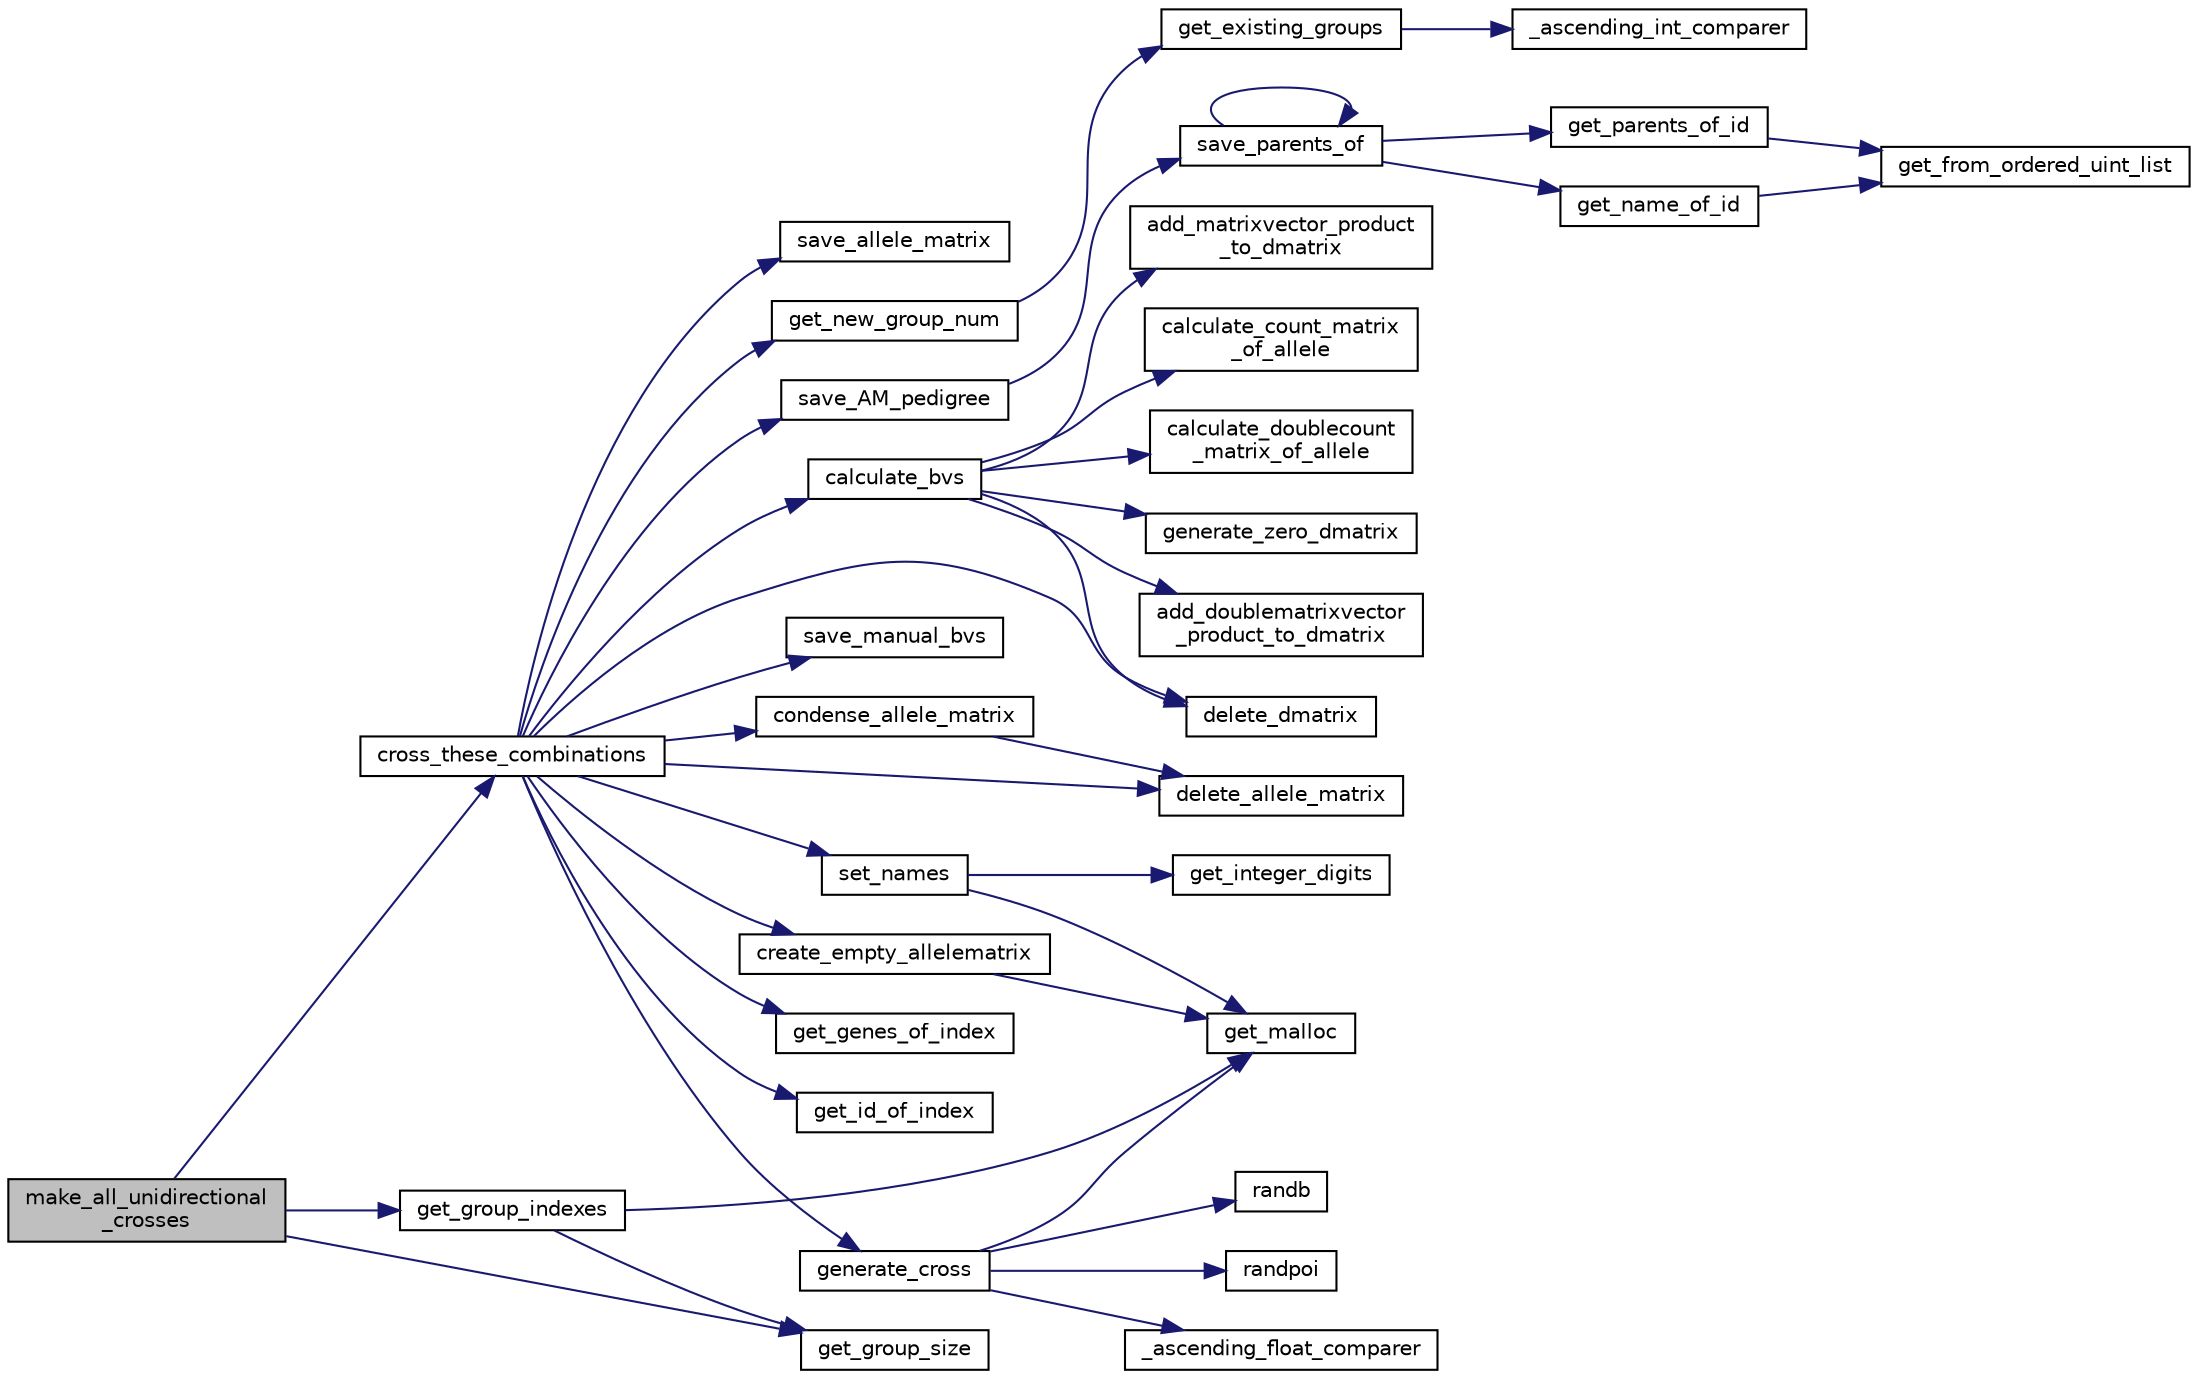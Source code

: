 digraph "make_all_unidirectional_crosses"
{
 // LATEX_PDF_SIZE
  edge [fontname="Helvetica",fontsize="10",labelfontname="Helvetica",labelfontsize="10"];
  node [fontname="Helvetica",fontsize="10",shape=record];
  rankdir="LR";
  Node1 [label="make_all_unidirectional\l_crosses",height=0.2,width=0.4,color="black", fillcolor="grey75", style="filled", fontcolor="black",tooltip="Perform crosses between all pairs of parents in the group from_group and allocates the resulting offs..."];
  Node1 -> Node2 [color="midnightblue",fontsize="10",style="solid",fontname="Helvetica"];
  Node2 [label="cross_these_combinations",height=0.2,width=0.4,color="black", fillcolor="white", style="filled",URL="$group__crossers.html#gabb793988799d792dfe4007efdf988068",tooltip="Performs the crosses of pairs of parents whose ids are provided in an array."];
  Node2 -> Node3 [color="midnightblue",fontsize="10",style="solid",fontname="Helvetica"];
  Node3 [label="calculate_bvs",height=0.2,width=0.4,color="black", fillcolor="white", style="filled",URL="$group__calculators.html#gab5b177cf40a7e28276c460d60a3ecbb5",tooltip="Calculates the fitness metric/breeding value for each genotype in the AlleleMatrix,..."];
  Node3 -> Node4 [color="midnightblue",fontsize="10",style="solid",fontname="Helvetica"];
  Node4 [label="add_doublematrixvector\l_product_to_dmatrix",height=0.2,width=0.4,color="black", fillcolor="white", style="filled",URL="$group__maths.html#gad2c9cda1aab9679e0bfe3c88959213c6",tooltip="Multiply two sets of a DecimalMatrix and vector, and add both products to the first column of a provi..."];
  Node3 -> Node5 [color="midnightblue",fontsize="10",style="solid",fontname="Helvetica"];
  Node5 [label="add_matrixvector_product\l_to_dmatrix",height=0.2,width=0.4,color="black", fillcolor="white", style="filled",URL="$group__maths.html#gabb8addf721442aecdd7dca3dfd955c3c",tooltip="Multiply a DecimalMatrix to a vector, and add that product to the first column of a provided DecimalM..."];
  Node3 -> Node6 [color="midnightblue",fontsize="10",style="solid",fontname="Helvetica"];
  Node6 [label="calculate_count_matrix\l_of_allele",height=0.2,width=0.4,color="black", fillcolor="white", style="filled",URL="$group__calculators.html#ga32b287af2e2955edd565eedf3043f02c",tooltip="Calculates the number of times at each marker that a particular allele appears for each genotype in a..."];
  Node3 -> Node7 [color="midnightblue",fontsize="10",style="solid",fontname="Helvetica"];
  Node7 [label="calculate_doublecount\l_matrix_of_allele",height=0.2,width=0.4,color="black", fillcolor="white", style="filled",URL="$group__calculators.html#ga3e812683e26615b797eb4cd98b694d52",tooltip="Calculates the number of times at each marker that two particular alleles appear for each genotype in..."];
  Node3 -> Node8 [color="midnightblue",fontsize="10",style="solid",fontname="Helvetica"];
  Node8 [label="delete_dmatrix",height=0.2,width=0.4,color="black", fillcolor="white", style="filled",URL="$group__deletors.html#gaaf6542d59034f88f9e1ec48e5f053c4a",tooltip="Deletes a DecimalMatrix and frees its memory."];
  Node3 -> Node9 [color="midnightblue",fontsize="10",style="solid",fontname="Helvetica"];
  Node9 [label="generate_zero_dmatrix",height=0.2,width=0.4,color="black", fillcolor="white", style="filled",URL="$group__maths.html#gabf3f578b0aa59d5b68ccd0738dd6a9d1",tooltip="Generates a matrix of c columns, r rows with all 0."];
  Node2 -> Node10 [color="midnightblue",fontsize="10",style="solid",fontname="Helvetica"];
  Node10 [label="condense_allele_matrix",height=0.2,width=0.4,color="black", fillcolor="white", style="filled",URL="$group__supporters.html#ga887027349503be24b1a847c9b833aaac",tooltip="A function to tidy the internal storage of genotypes after addition or deletion of genotypes in the S..."];
  Node10 -> Node11 [color="midnightblue",fontsize="10",style="solid",fontname="Helvetica"];
  Node11 [label="delete_allele_matrix",height=0.2,width=0.4,color="black", fillcolor="white", style="filled",URL="$group__deletors.html#gadd4a9c17e8c3e59fc00eee25635b110f",tooltip="Deletes the full AlleleMatrix object and frees its memory."];
  Node2 -> Node12 [color="midnightblue",fontsize="10",style="solid",fontname="Helvetica"];
  Node12 [label="create_empty_allelematrix",height=0.2,width=0.4,color="black", fillcolor="white", style="filled",URL="$group__loaders.html#gaa7eaf69609ea4cb99cf61c9ac4e8f9fd",tooltip="Creator for an empty AlleleMatrix object of a given size."];
  Node12 -> Node13 [color="midnightblue",fontsize="10",style="solid",fontname="Helvetica"];
  Node13 [label="get_malloc",height=0.2,width=0.4,color="black", fillcolor="white", style="filled",URL="$group__supporters.html#ga08d9e7703e6779d2122baa4309fca0ab",tooltip="Replace calls to malloc direct with this function, which errors and exits with status 2 if memory all..."];
  Node2 -> Node11 [color="midnightblue",fontsize="10",style="solid",fontname="Helvetica"];
  Node2 -> Node8 [color="midnightblue",fontsize="10",style="solid",fontname="Helvetica"];
  Node2 -> Node14 [color="midnightblue",fontsize="10",style="solid",fontname="Helvetica"];
  Node14 [label="generate_cross",height=0.2,width=0.4,color="black", fillcolor="white", style="filled",URL="$group__meiosis.html#gaa18b10bcd660dee5213868cc3244f826",tooltip="Get the alleles of the outcome of crossing two genotypes."];
  Node14 -> Node15 [color="midnightblue",fontsize="10",style="solid",fontname="Helvetica"];
  Node15 [label="_ascending_float_comparer",height=0.2,width=0.4,color="black", fillcolor="white", style="filled",URL="$group__supporters.html#ga3744bc6f3fcb52952d520029055e8af8",tooltip="Comparator function for qsort."];
  Node14 -> Node13 [color="midnightblue",fontsize="10",style="solid",fontname="Helvetica"];
  Node14 -> Node16 [color="midnightblue",fontsize="10",style="solid",fontname="Helvetica"];
  Node16 [label="randb",height=0.2,width=0.4,color="black", fillcolor="white", style="filled",URL="$group__maths.html#gad4e0f7934e82157e3115f8df7aec01f0",tooltip="Generates randomly one of 0 or 1, by splitting the output of rand() in half."];
  Node14 -> Node17 [color="midnightblue",fontsize="10",style="solid",fontname="Helvetica"];
  Node17 [label="randpoi",height=0.2,width=0.4,color="black", fillcolor="white", style="filled",URL="$group__maths.html#ga7d9dbe538d6fb096af14c3163c98e800",tooltip="Generates randomly a number from the Poisson distribution with parameter lambda, using the Knuth appr..."];
  Node2 -> Node18 [color="midnightblue",fontsize="10",style="solid",fontname="Helvetica"];
  Node18 [label="get_genes_of_index",height=0.2,width=0.4,color="black", fillcolor="white", style="filled",URL="$group__getters.html#gabb1b5976faef4289fa7d5338d43aafb8",tooltip="Get the alleles of a genotype by its index."];
  Node2 -> Node19 [color="midnightblue",fontsize="10",style="solid",fontname="Helvetica"];
  Node19 [label="get_id_of_index",height=0.2,width=0.4,color="black", fillcolor="white", style="filled",URL="$group__getters.html#ga67f649fd36494324e609b06fcc960785",tooltip="Get the id of a genotype by its index."];
  Node2 -> Node20 [color="midnightblue",fontsize="10",style="solid",fontname="Helvetica"];
  Node20 [label="get_new_group_num",height=0.2,width=0.4,color="black", fillcolor="white", style="filled",URL="$group__supporters.html#gae974a74145fe876e303e14336d3c5d3a",tooltip="Function to identify the next sequential integer that does not identify a group that currently has me..."];
  Node20 -> Node21 [color="midnightblue",fontsize="10",style="solid",fontname="Helvetica"];
  Node21 [label="get_existing_groups",height=0.2,width=0.4,color="black", fillcolor="white", style="filled",URL="$group__getters.html#ga9e5a5fb63d74d84617d91d4ae9acf1ee",tooltip="Identify every group number that currently has members."];
  Node21 -> Node22 [color="midnightblue",fontsize="10",style="solid",fontname="Helvetica"];
  Node22 [label="_ascending_int_comparer",height=0.2,width=0.4,color="black", fillcolor="white", style="filled",URL="$group__supporters.html#gadae2e9f7e1061cb20426ba2333b7629b",tooltip="Comparator function for qsort."];
  Node2 -> Node23 [color="midnightblue",fontsize="10",style="solid",fontname="Helvetica"];
  Node23 [label="save_allele_matrix",height=0.2,width=0.4,color="black", fillcolor="white", style="filled",URL="$group__savers.html#ga42a237afba9dc8f3a7339cb97d929cb6",tooltip="Prints all the genotype data saved in the linked list of AlleleMatrices starting with m to a file."];
  Node2 -> Node24 [color="midnightblue",fontsize="10",style="solid",fontname="Helvetica"];
  Node24 [label="save_AM_pedigree",height=0.2,width=0.4,color="black", fillcolor="white", style="filled",URL="$group__savers.html#gabf5bc0b61b008aeda217ea9a666ad9cb",tooltip="Print the full known pedigree of each genotype in a single AlleleMatrix to a file."];
  Node24 -> Node25 [color="midnightblue",fontsize="10",style="solid",fontname="Helvetica"];
  Node25 [label="save_parents_of",height=0.2,width=0.4,color="black", fillcolor="white", style="filled",URL="$group__savers.html#gabc1307a944deb18e0aef315783ab123e",tooltip="Recursively save the parents of a particular id to a file."];
  Node25 -> Node26 [color="midnightblue",fontsize="10",style="solid",fontname="Helvetica"];
  Node26 [label="get_name_of_id",height=0.2,width=0.4,color="black", fillcolor="white", style="filled",URL="$group__getters.html#ga6796dadab6ccc822dd82999961cfa9e5",tooltip="Returns the name of the genotype with a given id."];
  Node26 -> Node27 [color="midnightblue",fontsize="10",style="solid",fontname="Helvetica"];
  Node27 [label="get_from_ordered_uint_list",height=0.2,width=0.4,color="black", fillcolor="white", style="filled",URL="$group__supporters.html#gaa6943b0633c1744bacad62ab2bf68ebd",tooltip="Returns the located index in an array of integers where the integer is target."];
  Node25 -> Node28 [color="midnightblue",fontsize="10",style="solid",fontname="Helvetica"];
  Node28 [label="get_parents_of_id",height=0.2,width=0.4,color="black", fillcolor="white", style="filled",URL="$group__getters.html#ga229c9de94875ea41a23723d337f5f92f",tooltip="Saves the ids of the parents of a genotype with a particular id to the output array output."];
  Node28 -> Node27 [color="midnightblue",fontsize="10",style="solid",fontname="Helvetica"];
  Node25 -> Node25 [color="midnightblue",fontsize="10",style="solid",fontname="Helvetica"];
  Node2 -> Node29 [color="midnightblue",fontsize="10",style="solid",fontname="Helvetica"];
  Node29 [label="save_manual_bvs",height=0.2,width=0.4,color="black", fillcolor="white", style="filled",URL="$group__savers.html#gacecc6d6f4179a14a12132e37b0176877",tooltip="Print the provided breeding values of each provided name and id to a file, with the same format as a ..."];
  Node2 -> Node30 [color="midnightblue",fontsize="10",style="solid",fontname="Helvetica"];
  Node30 [label="set_names",height=0.2,width=0.4,color="black", fillcolor="white", style="filled",URL="$group__supporters.html#gab751e196194afd414e942f0900adba72",tooltip="Fills the designated section of the .names array in an AlleleMatrix with the pattern prefixindex."];
  Node30 -> Node31 [color="midnightblue",fontsize="10",style="solid",fontname="Helvetica"];
  Node31 [label="get_integer_digits",height=0.2,width=0.4,color="black", fillcolor="white", style="filled",URL="$group__supporters.html#gad7d864d43092823ac2ed8a6cbd595e35",tooltip="Count and return the number of digits in i."];
  Node30 -> Node13 [color="midnightblue",fontsize="10",style="solid",fontname="Helvetica"];
  Node1 -> Node32 [color="midnightblue",fontsize="10",style="solid",fontname="Helvetica"];
  Node32 [label="get_group_indexes",height=0.2,width=0.4,color="black", fillcolor="white", style="filled",URL="$group__getters.html#ga201ff5b2b875f2f6e12618ace0e9c35b",tooltip="Gets the indexes (0-based, from the start of the linked list in the SimData) of each member of the gr..."];
  Node32 -> Node33 [color="midnightblue",fontsize="10",style="solid",fontname="Helvetica"];
  Node33 [label="get_group_size",height=0.2,width=0.4,color="black", fillcolor="white", style="filled",URL="$group__getters.html#gad6d2b66296cd80f5bfe303e06de7935c",tooltip="Function to count the number of genotypes that currently belong to the specified group."];
  Node32 -> Node13 [color="midnightblue",fontsize="10",style="solid",fontname="Helvetica"];
  Node1 -> Node33 [color="midnightblue",fontsize="10",style="solid",fontname="Helvetica"];
}
